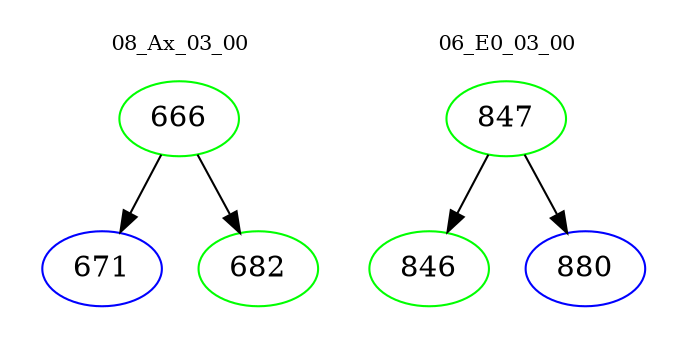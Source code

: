 digraph{
subgraph cluster_0 {
color = white
label = "08_Ax_03_00";
fontsize=10;
T0_666 [label="666", color="green"]
T0_666 -> T0_671 [color="black"]
T0_671 [label="671", color="blue"]
T0_666 -> T0_682 [color="black"]
T0_682 [label="682", color="green"]
}
subgraph cluster_1 {
color = white
label = "06_E0_03_00";
fontsize=10;
T1_847 [label="847", color="green"]
T1_847 -> T1_846 [color="black"]
T1_846 [label="846", color="green"]
T1_847 -> T1_880 [color="black"]
T1_880 [label="880", color="blue"]
}
}
